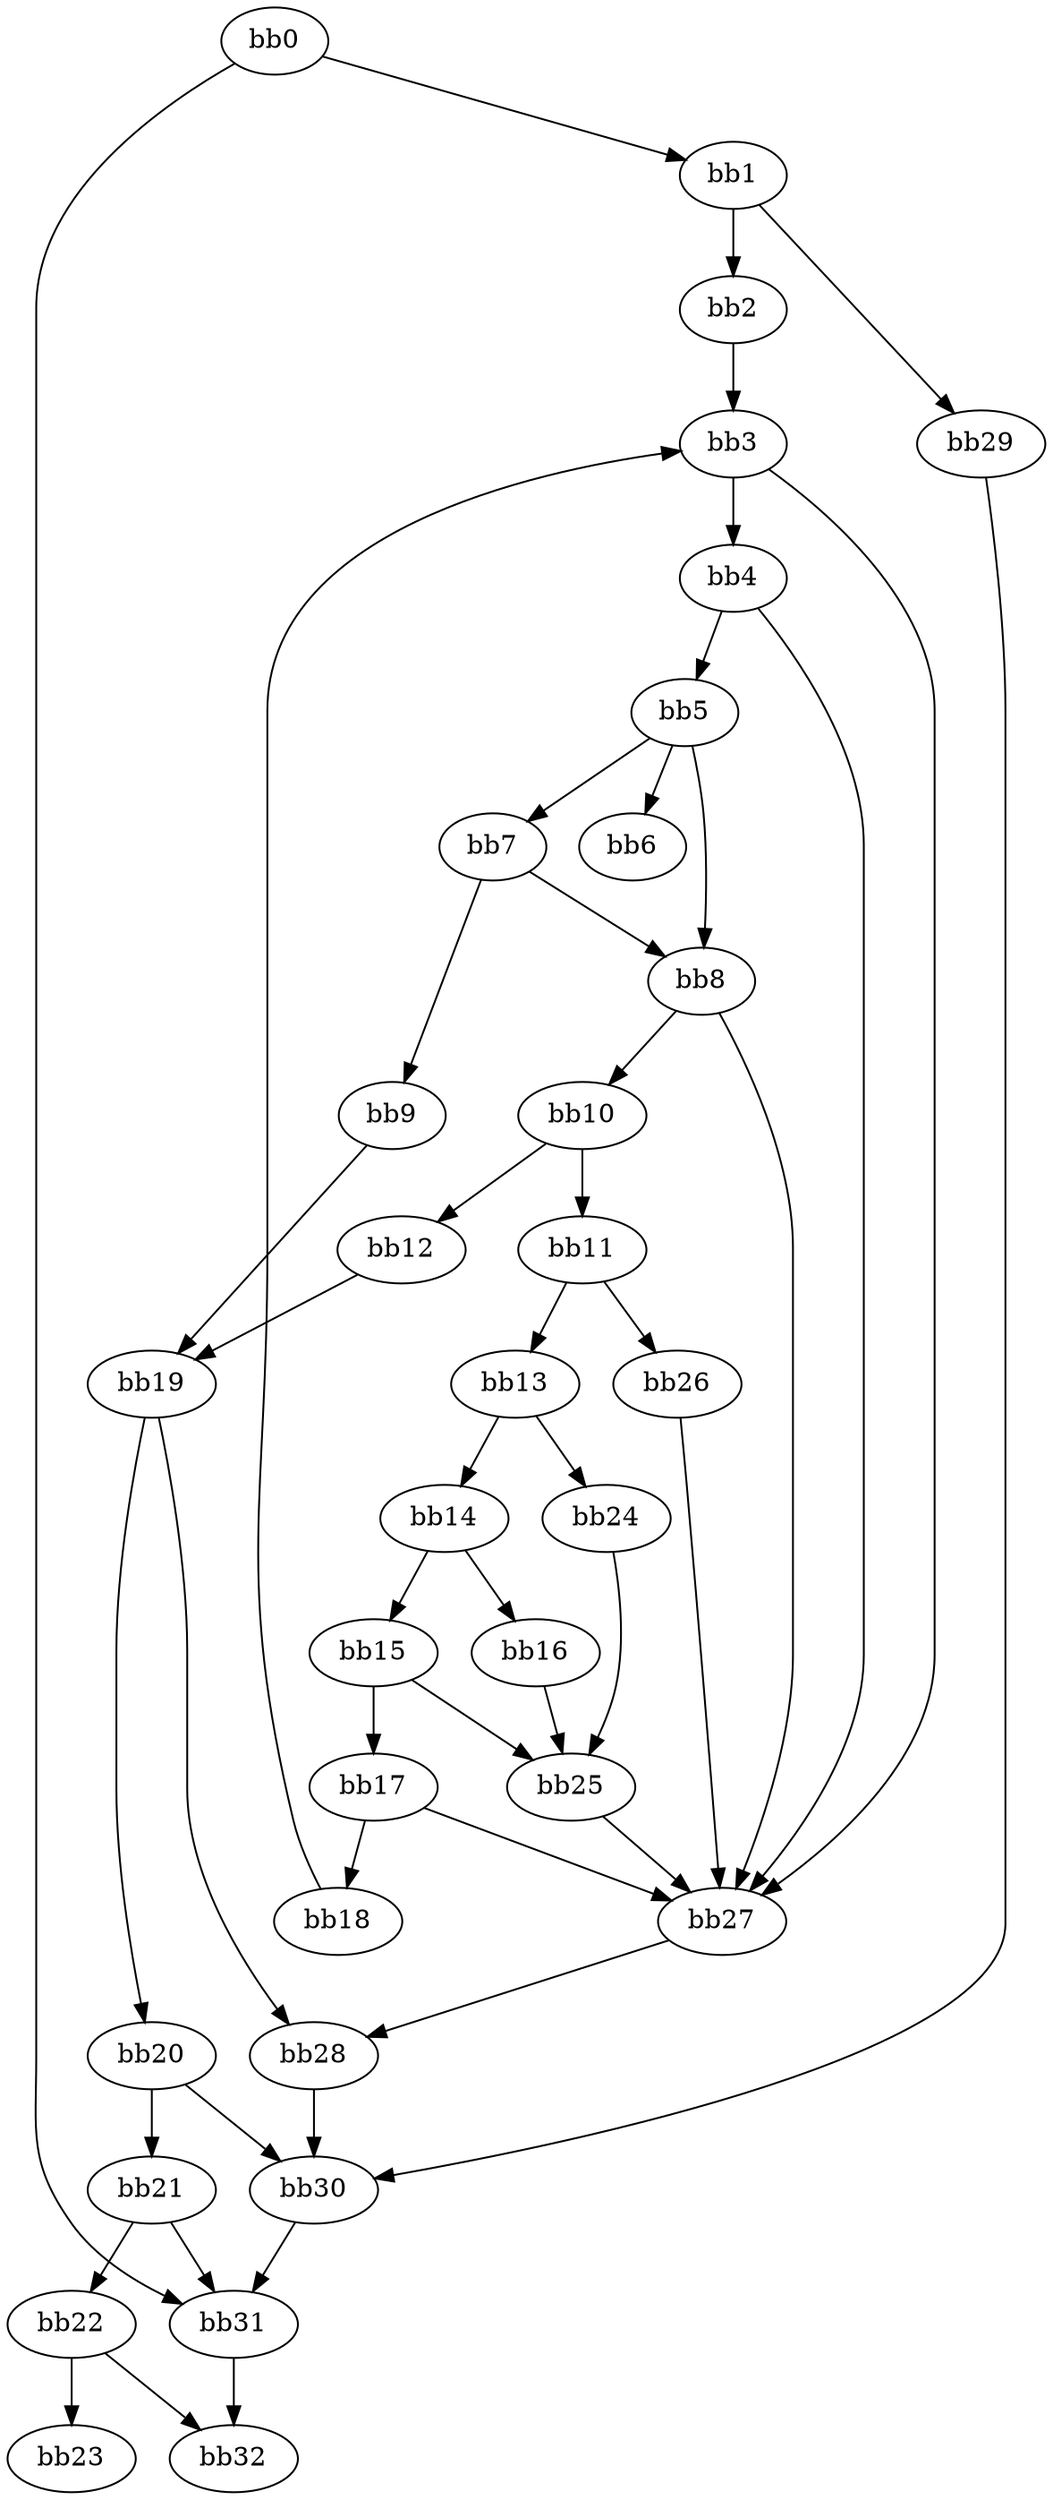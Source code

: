 digraph {
    0 [ label = "bb0\l" ]
    1 [ label = "bb1\l" ]
    2 [ label = "bb2\l" ]
    3 [ label = "bb3\l" ]
    4 [ label = "bb4\l" ]
    5 [ label = "bb5\l" ]
    6 [ label = "bb6\l" ]
    7 [ label = "bb7\l" ]
    8 [ label = "bb8\l" ]
    9 [ label = "bb9\l" ]
    10 [ label = "bb10\l" ]
    11 [ label = "bb11\l" ]
    12 [ label = "bb12\l" ]
    13 [ label = "bb13\l" ]
    14 [ label = "bb14\l" ]
    15 [ label = "bb15\l" ]
    16 [ label = "bb16\l" ]
    17 [ label = "bb17\l" ]
    18 [ label = "bb18\l" ]
    19 [ label = "bb19\l" ]
    20 [ label = "bb20\l" ]
    21 [ label = "bb21\l" ]
    22 [ label = "bb22\l" ]
    23 [ label = "bb23\l" ]
    24 [ label = "bb24\l" ]
    25 [ label = "bb25\l" ]
    26 [ label = "bb26\l" ]
    27 [ label = "bb27\l" ]
    28 [ label = "bb28\l" ]
    29 [ label = "bb29\l" ]
    30 [ label = "bb30\l" ]
    31 [ label = "bb31\l" ]
    32 [ label = "bb32\l" ]
    0 -> 1 [ ]
    0 -> 31 [ ]
    1 -> 2 [ ]
    1 -> 29 [ ]
    2 -> 3 [ ]
    3 -> 4 [ ]
    3 -> 27 [ ]
    4 -> 5 [ ]
    4 -> 27 [ ]
    5 -> 6 [ ]
    5 -> 7 [ ]
    5 -> 8 [ ]
    7 -> 8 [ ]
    7 -> 9 [ ]
    8 -> 10 [ ]
    8 -> 27 [ ]
    9 -> 19 [ ]
    10 -> 11 [ ]
    10 -> 12 [ ]
    11 -> 13 [ ]
    11 -> 26 [ ]
    12 -> 19 [ ]
    13 -> 14 [ ]
    13 -> 24 [ ]
    14 -> 15 [ ]
    14 -> 16 [ ]
    15 -> 17 [ ]
    15 -> 25 [ ]
    16 -> 25 [ ]
    17 -> 18 [ ]
    17 -> 27 [ ]
    18 -> 3 [ ]
    19 -> 20 [ ]
    19 -> 28 [ ]
    20 -> 21 [ ]
    20 -> 30 [ ]
    21 -> 22 [ ]
    21 -> 31 [ ]
    22 -> 23 [ ]
    22 -> 32 [ ]
    24 -> 25 [ ]
    25 -> 27 [ ]
    26 -> 27 [ ]
    27 -> 28 [ ]
    28 -> 30 [ ]
    29 -> 30 [ ]
    30 -> 31 [ ]
    31 -> 32 [ ]
}

